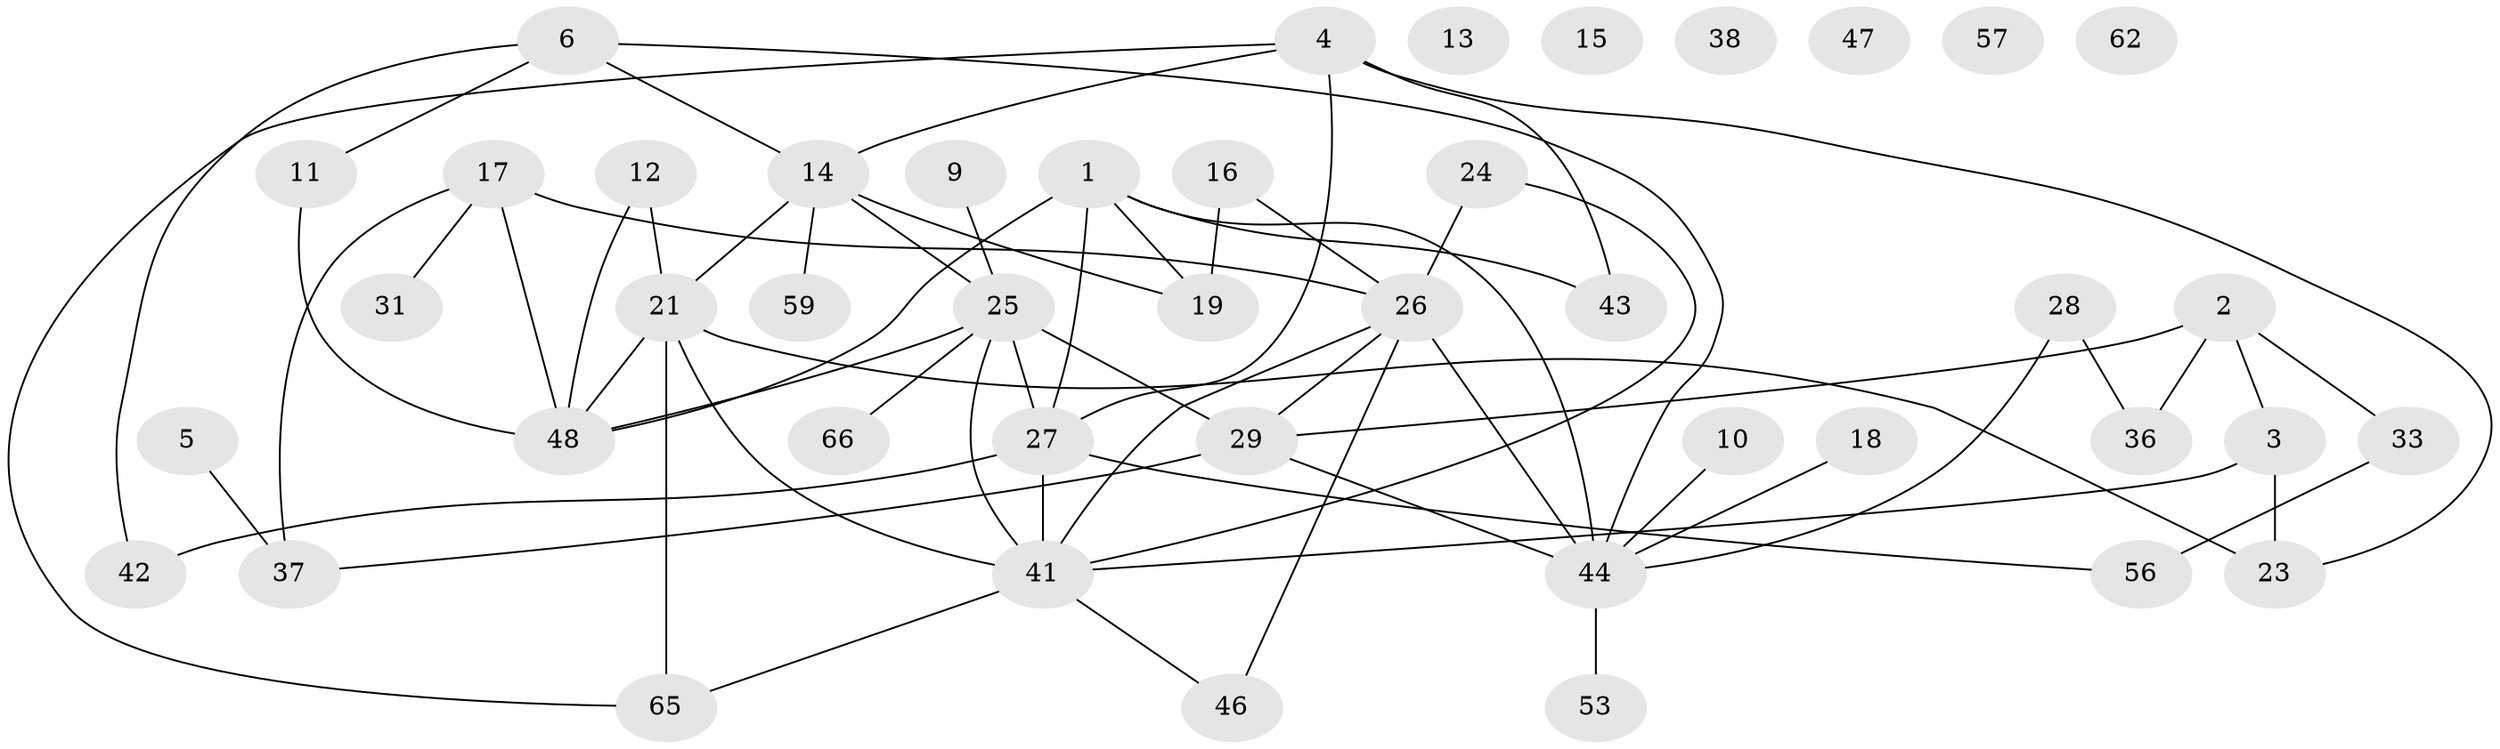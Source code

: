 // Generated by graph-tools (version 1.1) at 2025/23/03/03/25 07:23:26]
// undirected, 44 vertices, 63 edges
graph export_dot {
graph [start="1"]
  node [color=gray90,style=filled];
  1 [super="+35"];
  2 [super="+20"];
  3 [super="+8"];
  4 [super="+7"];
  5;
  6 [super="+45"];
  9 [super="+52"];
  10 [super="+34"];
  11;
  12;
  13;
  14 [super="+39"];
  15;
  16 [super="+40"];
  17 [super="+22"];
  18;
  19 [super="+50"];
  21 [super="+30"];
  23 [super="+58"];
  24;
  25 [super="+63"];
  26 [super="+32"];
  27 [super="+49"];
  28;
  29 [super="+55"];
  31;
  33 [super="+60"];
  36 [super="+61"];
  37;
  38;
  41 [super="+51"];
  42;
  43;
  44 [super="+64"];
  46;
  47;
  48 [super="+54"];
  53;
  56;
  57;
  59;
  62;
  65;
  66;
  1 -- 19;
  1 -- 48;
  1 -- 43;
  1 -- 27;
  1 -- 44;
  2 -- 29;
  2 -- 36;
  2 -- 33;
  2 -- 3;
  3 -- 23;
  3 -- 41;
  4 -- 14;
  4 -- 27;
  4 -- 65;
  4 -- 43;
  4 -- 23;
  5 -- 37;
  6 -- 14;
  6 -- 44;
  6 -- 42;
  6 -- 11;
  9 -- 25;
  10 -- 44;
  11 -- 48;
  12 -- 21;
  12 -- 48;
  14 -- 59;
  14 -- 25;
  14 -- 21;
  14 -- 19;
  16 -- 26;
  16 -- 19;
  17 -- 37;
  17 -- 26 [weight=2];
  17 -- 31;
  17 -- 48;
  18 -- 44;
  21 -- 65;
  21 -- 23 [weight=2];
  21 -- 48 [weight=2];
  21 -- 41;
  24 -- 26;
  24 -- 41;
  25 -- 27;
  25 -- 41 [weight=2];
  25 -- 48;
  25 -- 66;
  25 -- 29;
  26 -- 29;
  26 -- 44 [weight=2];
  26 -- 46;
  26 -- 41;
  27 -- 42;
  27 -- 56;
  27 -- 41;
  28 -- 36;
  28 -- 44;
  29 -- 37;
  29 -- 44;
  33 -- 56 [weight=2];
  41 -- 65;
  41 -- 46;
  44 -- 53;
}
